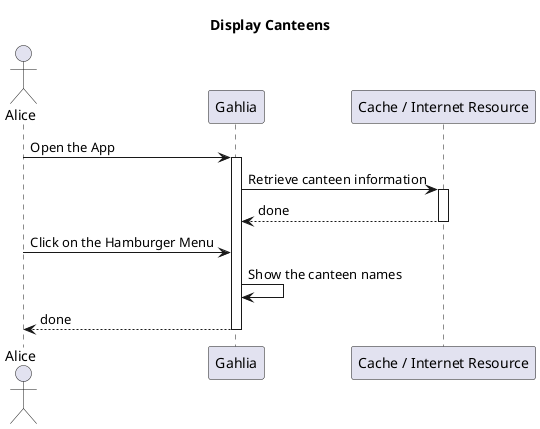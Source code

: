 @startuml
Title "Display Canteens"

actor Alice
participant Gahlia
participant Cache as "Cache / Internet Resource"

Alice -> Gahlia: Open the App
activate Gahlia
Gahlia -> Cache: Retrieve canteen information
activate Cache
Cache --> Gahlia: done
deactivate Cache
Alice -> Gahlia: Click on the Hamburger Menu
Gahlia -> Gahlia: Show the canteen names
Gahlia --> Alice: done
deactivate Gahlia

@enduml
